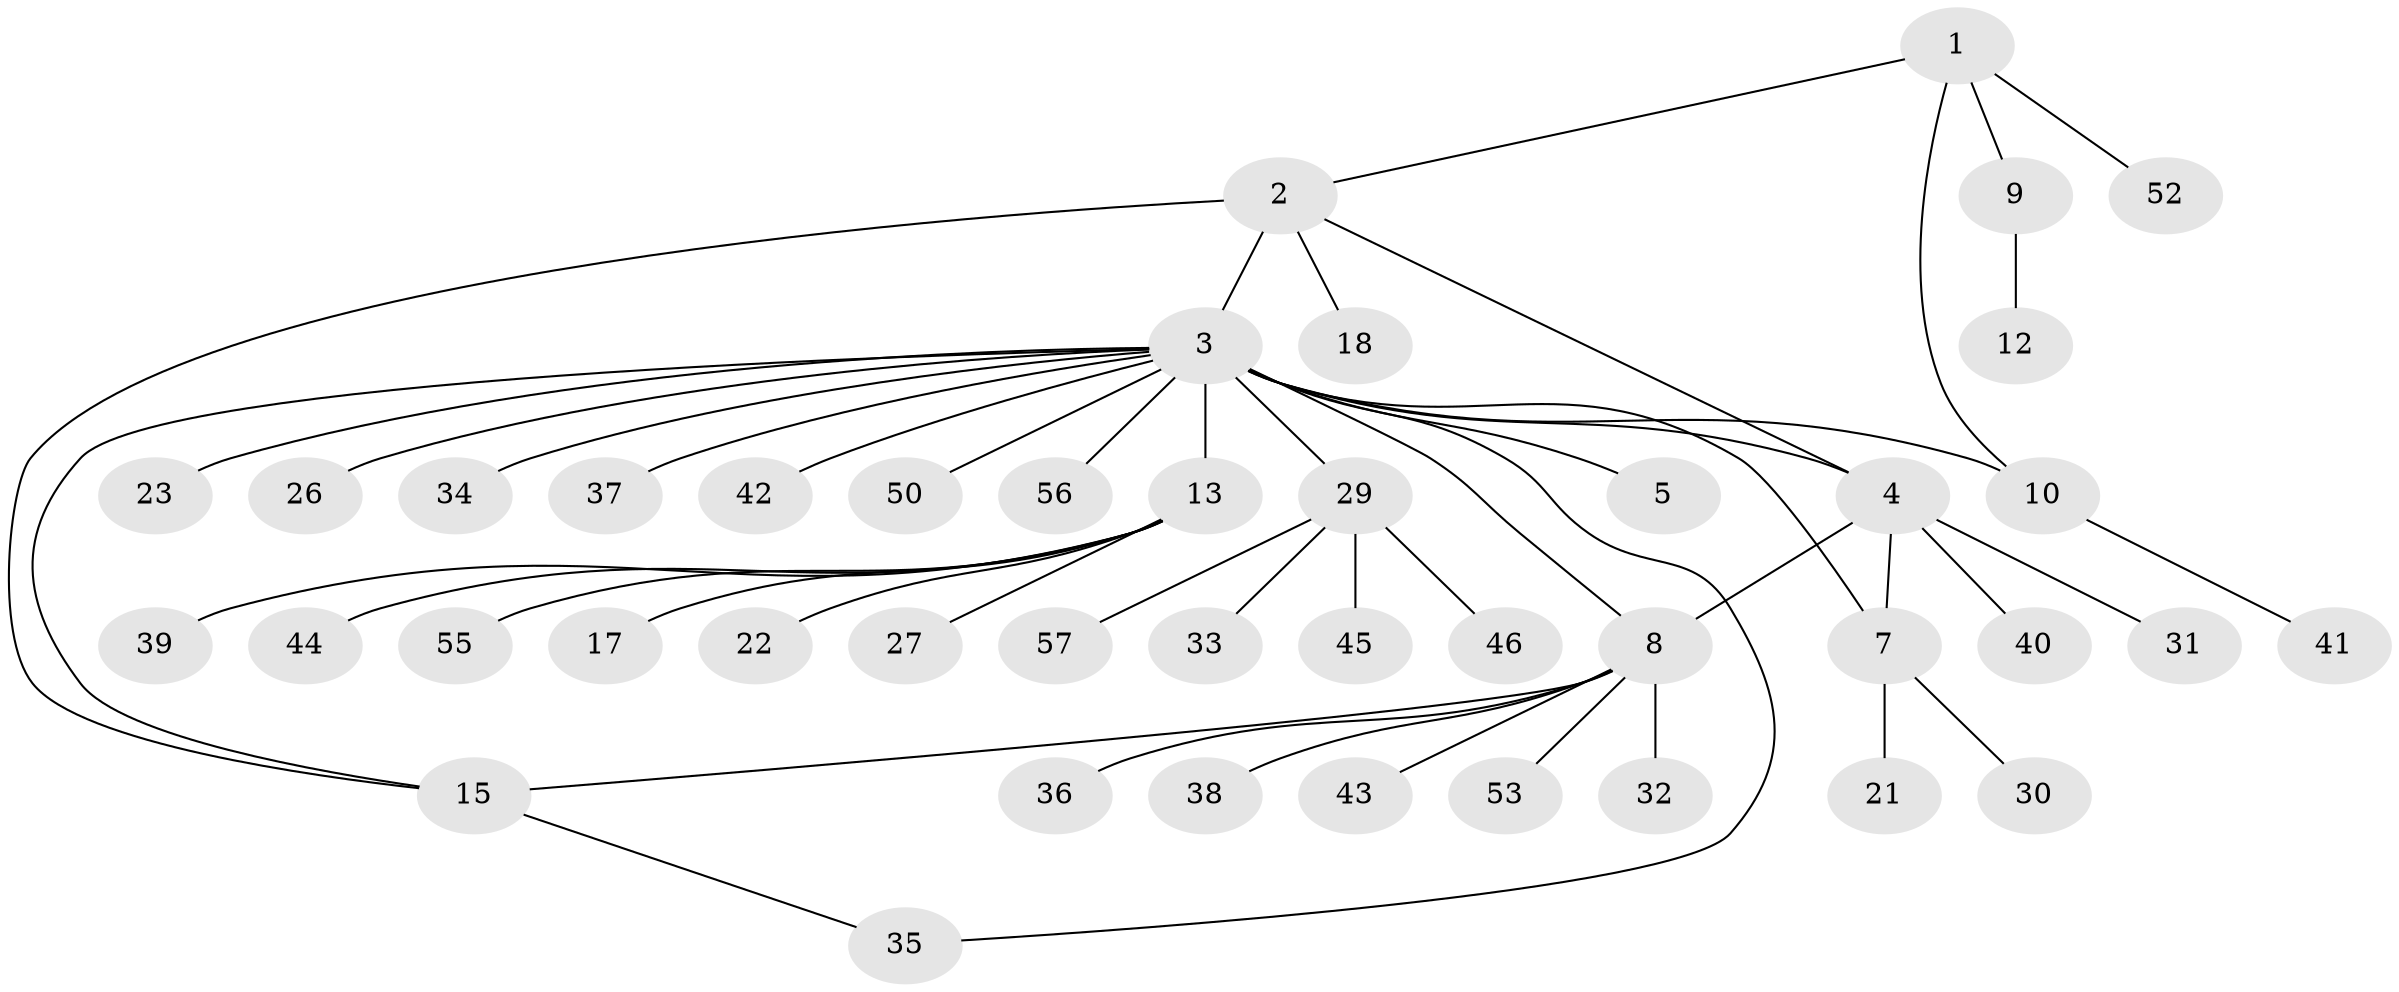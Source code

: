 // original degree distribution, {4: 0.0847457627118644, 7: 0.01694915254237288, 14: 0.01694915254237288, 2: 0.1694915254237288, 1: 0.6101694915254238, 3: 0.01694915254237288, 8: 0.03389830508474576, 9: 0.01694915254237288, 5: 0.01694915254237288, 6: 0.01694915254237288}
// Generated by graph-tools (version 1.1) at 2025/41/03/06/25 10:41:47]
// undirected, 43 vertices, 49 edges
graph export_dot {
graph [start="1"]
  node [color=gray90,style=filled];
  1 [super="+19"];
  2 [super="+6"];
  3 [super="+11"];
  4 [super="+20"];
  5 [super="+28"];
  7 [super="+14"];
  8 [super="+16"];
  9;
  10 [super="+25"];
  12 [super="+51"];
  13 [super="+47"];
  15 [super="+49"];
  17;
  18;
  21 [super="+24"];
  22;
  23;
  26;
  27;
  29 [super="+54"];
  30 [super="+48"];
  31;
  32;
  33;
  34;
  35;
  36;
  37;
  38;
  39;
  40;
  41 [super="+59"];
  42;
  43;
  44;
  45;
  46;
  50;
  52;
  53;
  55;
  56 [super="+58"];
  57;
  1 -- 2;
  1 -- 9;
  1 -- 10;
  1 -- 52;
  2 -- 3 [weight=2];
  2 -- 15;
  2 -- 18;
  2 -- 4;
  3 -- 4;
  3 -- 5;
  3 -- 8;
  3 -- 13 [weight=2];
  3 -- 15;
  3 -- 23;
  3 -- 26;
  3 -- 29;
  3 -- 34;
  3 -- 35;
  3 -- 42;
  3 -- 37;
  3 -- 10;
  3 -- 50;
  3 -- 56;
  3 -- 7 [weight=2];
  4 -- 7;
  4 -- 8;
  4 -- 40;
  4 -- 31;
  7 -- 21;
  7 -- 30;
  8 -- 15;
  8 -- 32;
  8 -- 36;
  8 -- 38;
  8 -- 53;
  8 -- 43;
  9 -- 12;
  10 -- 41;
  13 -- 17;
  13 -- 22;
  13 -- 27;
  13 -- 39;
  13 -- 44;
  13 -- 55;
  15 -- 35;
  29 -- 33;
  29 -- 45;
  29 -- 46;
  29 -- 57;
}
